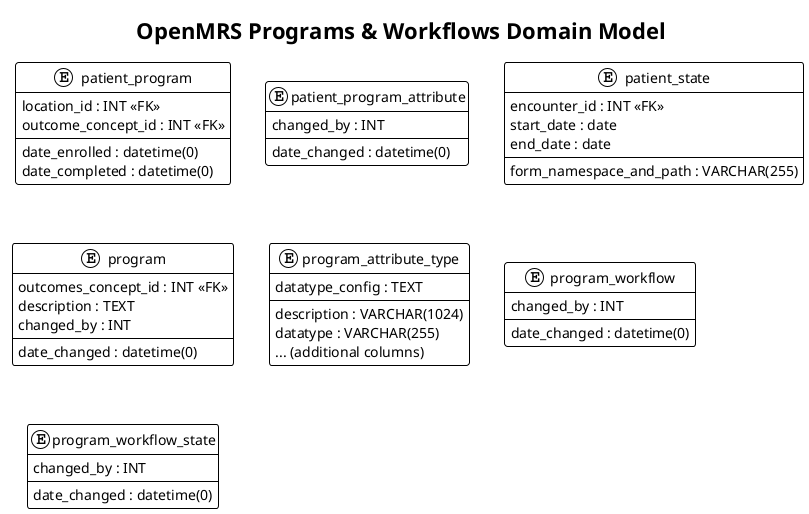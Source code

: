 @startuml OpenMRS_Programs_and_Workflows_Domain
!theme plain
skinparam linetype ortho
skinparam packageStyle rectangle
title OpenMRS Programs & Workflows Domain Model

entity "patient_program" {
  location_id : INT <<FK>>
  outcome_concept_id : INT <<FK>>
  date_enrolled : datetime(0)
  date_completed : datetime(0)
}

entity "patient_program_attribute" {
  changed_by : INT
  date_changed : datetime(0)
}

entity "patient_state" {
  encounter_id : INT <<FK>>
  form_namespace_and_path : VARCHAR(255)
  start_date : date
  end_date : date
}

entity "program" {
  outcomes_concept_id : INT <<FK>>
  description : TEXT
  changed_by : INT
  date_changed : datetime(0)
}

entity "program_attribute_type" {
  description : VARCHAR(1024)
  datatype : VARCHAR(255)
  datatype_config : TEXT
  ... (additional columns)
}

entity "program_workflow" {
  changed_by : INT
  date_changed : datetime(0)
}

entity "program_workflow_state" {
  changed_by : INT
  date_changed : datetime(0)
}

' Relationships

@enduml